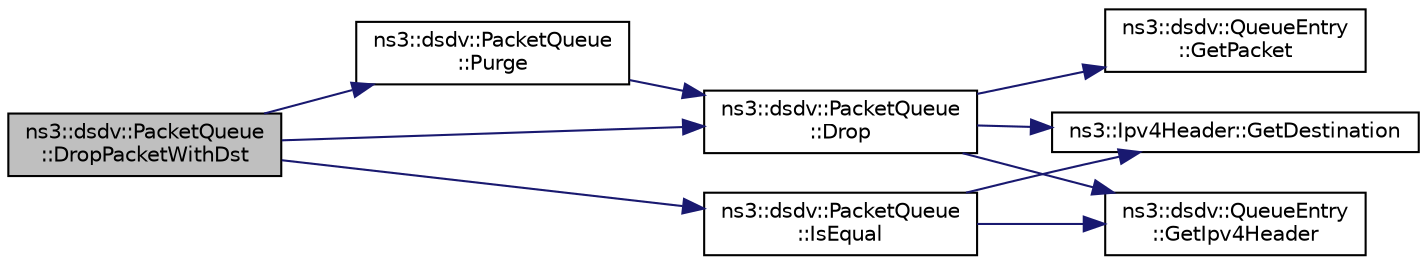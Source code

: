 digraph "ns3::dsdv::PacketQueue::DropPacketWithDst"
{
  edge [fontname="Helvetica",fontsize="10",labelfontname="Helvetica",labelfontsize="10"];
  node [fontname="Helvetica",fontsize="10",shape=record];
  rankdir="LR";
  Node1 [label="ns3::dsdv::PacketQueue\l::DropPacketWithDst",height=0.2,width=0.4,color="black", fillcolor="grey75", style="filled", fontcolor="black"];
  Node1 -> Node2 [color="midnightblue",fontsize="10",style="solid"];
  Node2 [label="ns3::dsdv::PacketQueue\l::Purge",height=0.2,width=0.4,color="black", fillcolor="white", style="filled",URL="$d5/d41/classns3_1_1dsdv_1_1PacketQueue.html#af2666188cd217249c9d398d8a7c0f93b",tooltip="Remove all expired entries. "];
  Node2 -> Node3 [color="midnightblue",fontsize="10",style="solid"];
  Node3 [label="ns3::dsdv::PacketQueue\l::Drop",height=0.2,width=0.4,color="black", fillcolor="white", style="filled",URL="$d5/d41/classns3_1_1dsdv_1_1PacketQueue.html#a793164d7fc231d298346ee949ec73312",tooltip="Notify that packet is dropped from queue by timeout. "];
  Node3 -> Node4 [color="midnightblue",fontsize="10",style="solid"];
  Node4 [label="ns3::dsdv::QueueEntry\l::GetPacket",height=0.2,width=0.4,color="black", fillcolor="white", style="filled",URL="$da/d9b/classns3_1_1dsdv_1_1QueueEntry.html#aa00a73a28bca40c3c98f480c627cdfe3"];
  Node3 -> Node5 [color="midnightblue",fontsize="10",style="solid"];
  Node5 [label="ns3::dsdv::QueueEntry\l::GetIpv4Header",height=0.2,width=0.4,color="black", fillcolor="white", style="filled",URL="$da/d9b/classns3_1_1dsdv_1_1QueueEntry.html#aaae5a97e289d2ef3402fae5655f655e2"];
  Node3 -> Node6 [color="midnightblue",fontsize="10",style="solid"];
  Node6 [label="ns3::Ipv4Header::GetDestination",height=0.2,width=0.4,color="black", fillcolor="white", style="filled",URL="$d9/df1/classns3_1_1Ipv4Header.html#a6723c42237bab47f74dd3a0123a9c6d1"];
  Node1 -> Node7 [color="midnightblue",fontsize="10",style="solid"];
  Node7 [label="ns3::dsdv::PacketQueue\l::IsEqual",height=0.2,width=0.4,color="black", fillcolor="white", style="filled",URL="$d5/d41/classns3_1_1dsdv_1_1PacketQueue.html#abde709d18171d13908594060c2a8f0de"];
  Node7 -> Node5 [color="midnightblue",fontsize="10",style="solid"];
  Node7 -> Node6 [color="midnightblue",fontsize="10",style="solid"];
  Node1 -> Node3 [color="midnightblue",fontsize="10",style="solid"];
}

